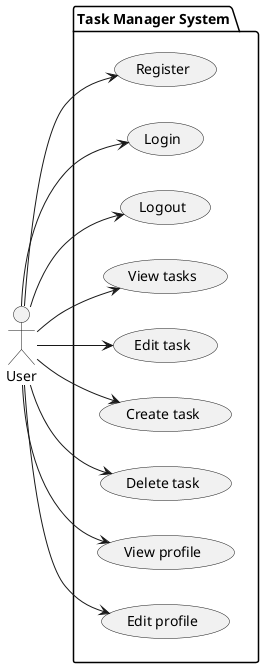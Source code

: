 @startuml task_manager

left to right direction

actor User as user

package "Task Manager System" {
  together {
    usecase "Register" as uc1
    usecase "Login" as uc2
    usecase "Logout" as uc3
    
    user --> uc1
    user --> uc2
    user --> uc3
  }
  together {
    usecase "View tasks" as uc4
    usecase "Edit task" as uc5
    usecase "Create task" as uc6
    usecase "Delete task" as uc7
    
    user --> uc4
    user --> uc5
    user --> uc6
    user --> uc7
  }
  together {
    usecase "View profile" as uc8
    usecase "Edit profile" as uc9

    user --> uc8
    user --> uc9
  }
}

@enduml
